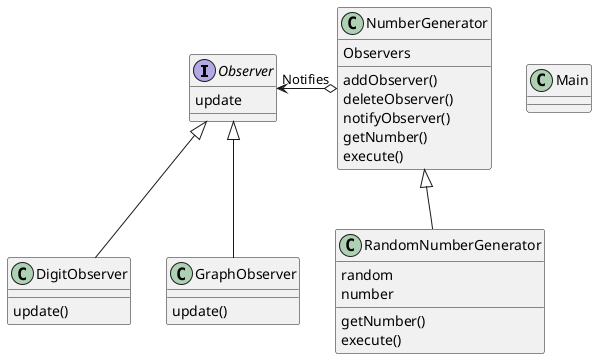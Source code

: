 @startuml
Interface Observer
Observer : update
class NumberGenerator{
    Observers
    addObserver()
    deleteObserver()
    notifyObserver()
    getNumber()
    execute()
}
class RandomNumberGenerator{
    random
    number
    getNumber()
    execute()
}
class DigitObserver{
    update()
}
class GraphObserver{
    update()
}
class Main

Observer <|-- DigitObserver
Observer <|-- GraphObserver
Observer "Notifies"<-o NumberGenerator
NumberGenerator <|-- RandomNumberGenerator
@enduml
